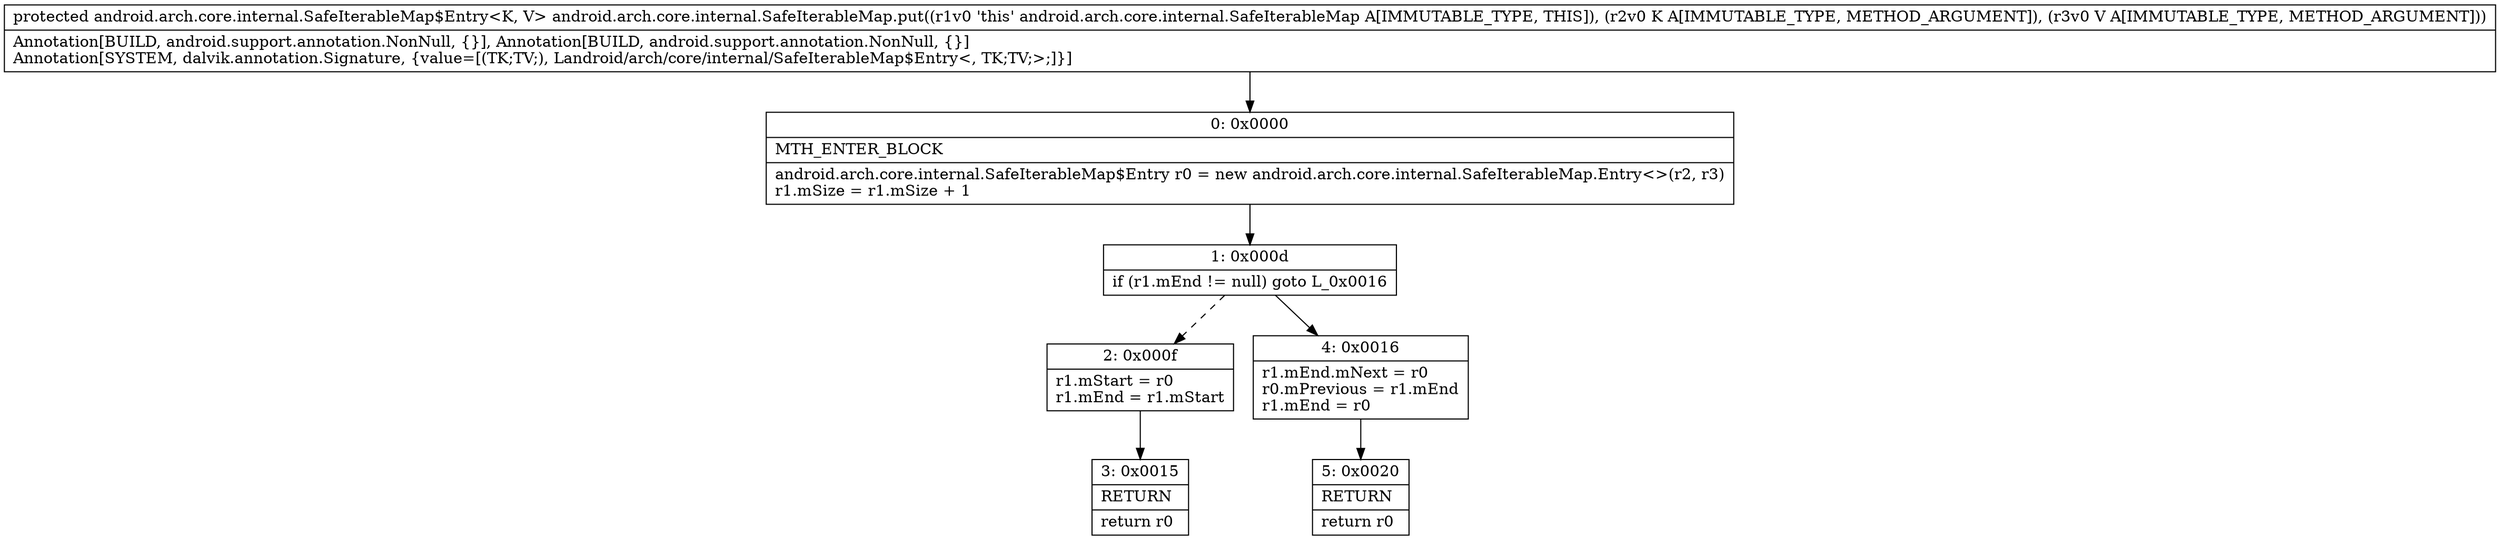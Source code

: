 digraph "CFG forandroid.arch.core.internal.SafeIterableMap.put(Ljava\/lang\/Object;Ljava\/lang\/Object;)Landroid\/arch\/core\/internal\/SafeIterableMap$Entry;" {
Node_0 [shape=record,label="{0\:\ 0x0000|MTH_ENTER_BLOCK\l|android.arch.core.internal.SafeIterableMap$Entry r0 = new android.arch.core.internal.SafeIterableMap.Entry\<\>(r2, r3)\lr1.mSize = r1.mSize + 1\l}"];
Node_1 [shape=record,label="{1\:\ 0x000d|if (r1.mEnd != null) goto L_0x0016\l}"];
Node_2 [shape=record,label="{2\:\ 0x000f|r1.mStart = r0\lr1.mEnd = r1.mStart\l}"];
Node_3 [shape=record,label="{3\:\ 0x0015|RETURN\l|return r0\l}"];
Node_4 [shape=record,label="{4\:\ 0x0016|r1.mEnd.mNext = r0\lr0.mPrevious = r1.mEnd\lr1.mEnd = r0\l}"];
Node_5 [shape=record,label="{5\:\ 0x0020|RETURN\l|return r0\l}"];
MethodNode[shape=record,label="{protected android.arch.core.internal.SafeIterableMap$Entry\<K, V\> android.arch.core.internal.SafeIterableMap.put((r1v0 'this' android.arch.core.internal.SafeIterableMap A[IMMUTABLE_TYPE, THIS]), (r2v0 K A[IMMUTABLE_TYPE, METHOD_ARGUMENT]), (r3v0 V A[IMMUTABLE_TYPE, METHOD_ARGUMENT]))  | Annotation[BUILD, android.support.annotation.NonNull, \{\}], Annotation[BUILD, android.support.annotation.NonNull, \{\}]\lAnnotation[SYSTEM, dalvik.annotation.Signature, \{value=[(TK;TV;), Landroid\/arch\/core\/internal\/SafeIterableMap$Entry\<, TK;TV;\>;]\}]\l}"];
MethodNode -> Node_0;
Node_0 -> Node_1;
Node_1 -> Node_2[style=dashed];
Node_1 -> Node_4;
Node_2 -> Node_3;
Node_4 -> Node_5;
}

